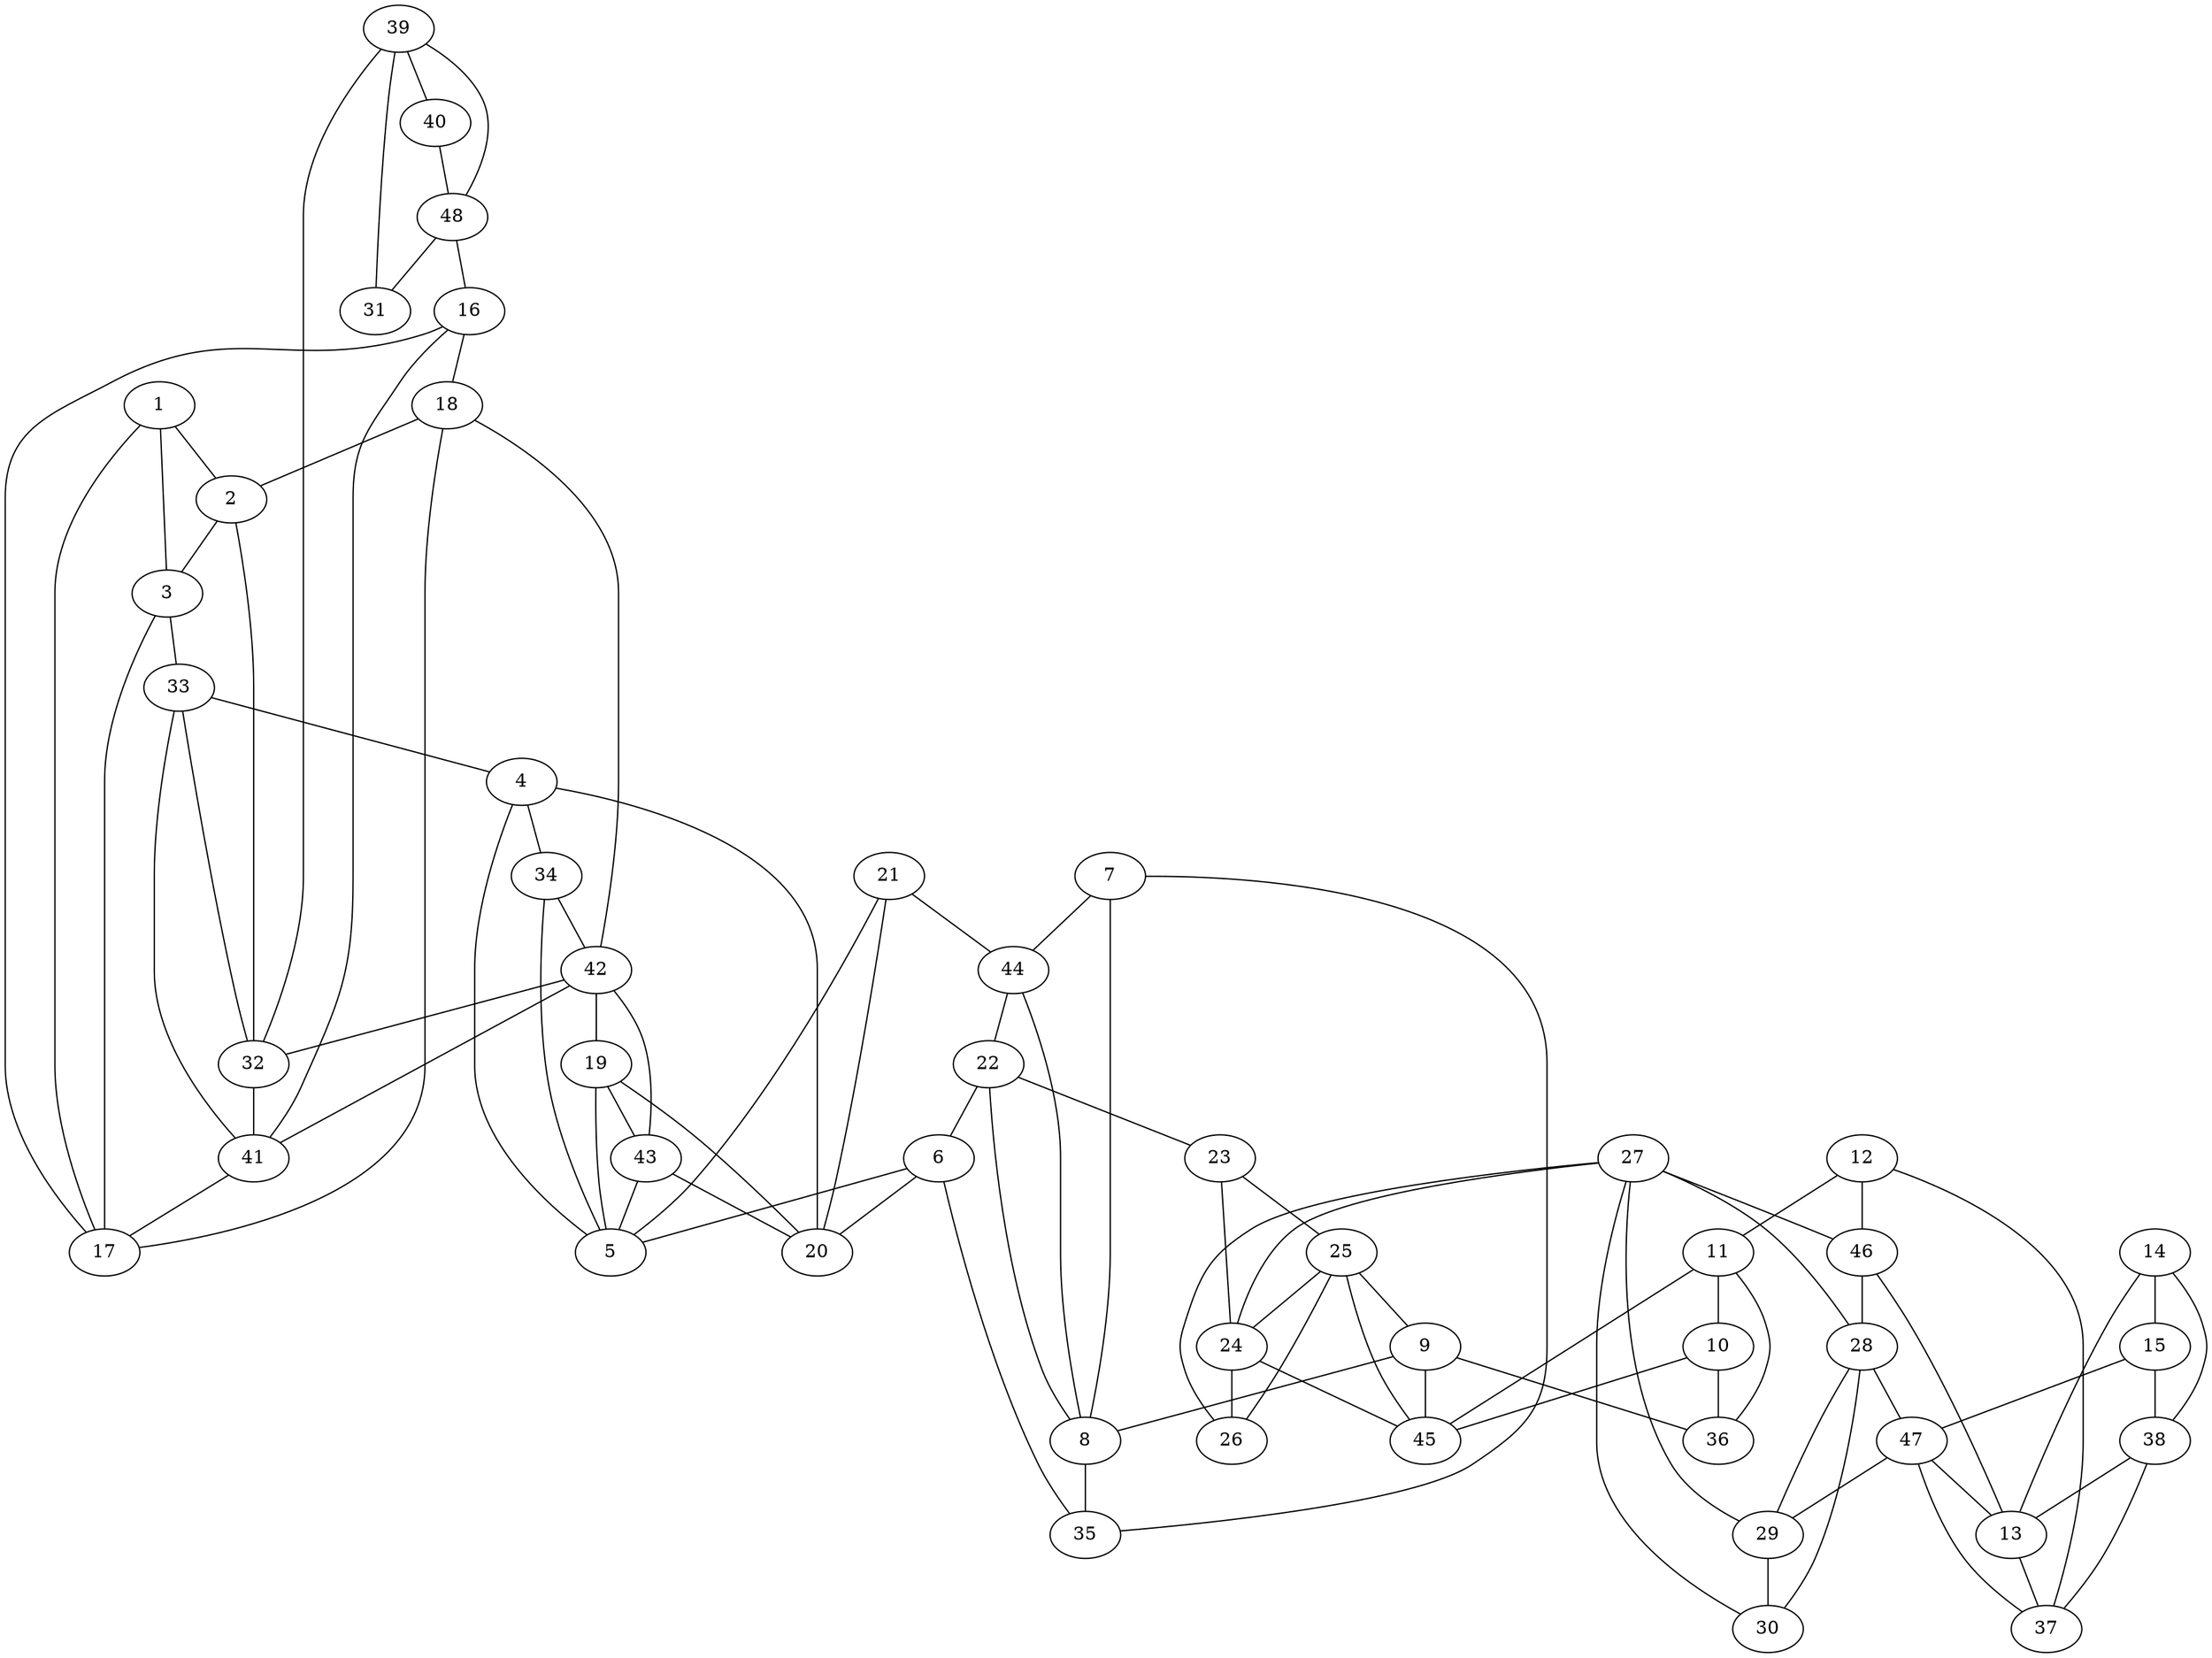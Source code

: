 graph pdb1r2t {
	1	 [aaLength=15,
		sequence=RKKNLGELITTLNAA,
		type=0];
	2	 [aaLength=3,
		sequence=PTA,
		type=0];
	1 -- 2	 [distance0="30.33071",
		frequency=1,
		type0=1];
	3	 [aaLength=9,
		sequence=YIDFARQKL,
		type=0];
	1 -- 3	 [distance0="31.64314",
		frequency=1,
		type0=2];
	17	 [aaLength=3,
		sequence=PTA,
		type=0];
	1 -- 17	 [distance0="32.83225",
		frequency=1,
		type0=3];
	2 -- 3	 [distance0="5.103199",
		distance1="0.0",
		frequency=2,
		type0=1,
		type1=5];
	3 -- 17	 [distance0="9.179636",
		frequency=1,
		type0=2];
	33	 [aaLength=5,
		sequence=IAVAA,
		type=1];
	3 -- 33	 [distance0="3.0",
		frequency=1,
		type0=4];
	4	 [aaLength=8,
		sequence=SPGMIKDC,
		type=0];
	5	 [aaLength=7,
		sequence=HSERRHV,
		type=0];
	4 -- 5	 [distance0="21.60835",
		frequency=1,
		type0=3];
	20	 [aaLength=7,
		sequence=HSERRHV,
		type=0];
	4 -- 20	 [distance0="16.14656",
		frequency=1,
		type0=1];
	34	 [aaLength=4,
		sequence=WVVL,
		type=1];
	4 -- 34	 [distance0="3.0",
		frequency=1,
		type0=4];
	6	 [aaLength=15,
		sequence=SDELIGQKVAHALSE,
		type=0];
	6 -- 5	 [distance0="14.68825",
		frequency=1,
		type0=1];
	6 -- 20	 [distance0="15.9164",
		frequency=1,
		type0=2];
	35	 [aaLength=6,
		sequence=GVIACI,
		type=1];
	6 -- 35	 [distance0="2.0",
		frequency=1,
		type0=4];
	7	 [aaLength=7,
		sequence=KLDEREA,
		type=0];
	7 -- 35	 [distance0="10.97694",
		frequency=1,
		type0=1];
	44	 [aaLength=6,
		sequence=GVIACI,
		type=1];
	7 -- 44	 [distance0="10.97694",
		frequency=1,
		type0=2];
	8	 [aaLength=16,
		sequence=ITEKVVFEQTKVIADN,
		type=0];
	8 -- 7	 [distance0="13.45554",
		frequency=1,
		type0=1];
	8 -- 35	 [distance0="21.40734",
		frequency=1,
		type0=3];
	9	 [aaLength=3,
		sequence=DWS,
		type=0];
	9 -- 8	 [distance0="18.87684",
		frequency=1,
		type0=1];
	36	 [aaLength=5,
		sequence=VVLAY,
		type=1];
	9 -- 36	 [distance0="19.89605",
		distance1="1.0",
		frequency=2,
		type0=2,
		type1=4];
	45	 [aaLength=5,
		sequence=VVLAY,
		type=1];
	9 -- 45	 [distance0="19.89605",
		frequency=1,
		type0=3];
	10	 [aaLength=5,
		sequence=PVWAI,
		type=0];
	10 -- 36	 [distance0="13.53583",
		frequency=1,
		type0=1];
	10 -- 45	 [distance0="13.53583",
		frequency=1,
		type0=2];
	11	 [aaLength=20,
		sequence=TPQQAQEVHEKLRGWLKSNV,
		type=0];
	11 -- 10	 [distance0="16.12952",
		frequency=1,
		type0=1];
	11 -- 36	 [distance0="17.24633",
		frequency=1,
		type0=2];
	11 -- 45	 [distance0="17.24633",
		frequency=1,
		type0=3];
	12	 [aaLength=8,
		sequence=SDAVAQST,
		type=0];
	12 -- 11	 [distance0="23.28983",
		frequency=1,
		type0=3];
	37	 [aaLength=3,
		sequence=IIY,
		type=1];
	12 -- 37	 [distance0="17.30543",
		distance1="1.0",
		frequency=2,
		type0=1,
		type1=4];
	46	 [aaLength=3,
		sequence=IIY,
		type=1];
	12 -- 46	 [distance0="17.30543",
		frequency=1,
		type0=2];
	13	 [aaLength=7,
		sequence=TCKELAS,
		type=0];
	13 -- 37	 [distance0="16.81263",
		frequency=1,
		type0=1];
	13 -- 46	 [distance0="16.81263",
		frequency=1,
		type0=2];
	14	 [aaLength=6,
		sequence=GGASLK,
		type=0];
	15	 [aaLength=8,
		sequence=PEFVDIIN,
		type=0];
	14 -- 15	 [distance0="6.025333",
		distance1="0.0",
		frequency=2,
		type0=1,
		type1=5];
	14 -- 13	 [distance0="22.71901",
		frequency=1,
		type0=2];
	38	 [aaLength=4,
		sequence=GFLV,
		type=1];
	14 -- 38	 [distance0="25.69272",
		frequency=1,
		type0=3];
	15 -- 38	 [distance0="26.76614",
		frequency=1,
		type0=2];
	47	 [aaLength=4,
		sequence=GFLV,
		type=1];
	15 -- 47	 [distance0="26.76614",
		frequency=1,
		type0=3];
	16	 [aaLength=15,
		sequence=RKKNLGELITTLNAA,
		type=0];
	16 -- 17	 [distance0="31.17039",
		frequency=1,
		type0=1];
	18	 [aaLength=9,
		sequence=YIDFARQKL,
		type=0];
	16 -- 18	 [distance0="31.62981",
		frequency=1,
		type0=2];
	41	 [aaLength=6,
		sequence=TEVVCA,
		type=1];
	16 -- 41	 [distance0="5.0",
		frequency=1,
		type0=4];
	18 -- 2	 [distance0="14.32818",
		frequency=1,
		type0=2];
	18 -- 17	 [distance0="9.157554",
		frequency=1,
		type0=1];
	42	 [aaLength=4,
		sequence=AVAA,
		type=1];
	18 -- 42	 [distance0="4.0",
		frequency=1,
		type0=4];
	19	 [aaLength=8,
		sequence=SPGMIKDC,
		type=0];
	19 -- 5	 [distance0="24.55948",
		frequency=1,
		type0=3];
	19 -- 20	 [distance0="22.2708",
		frequency=1,
		type0=2];
	43	 [aaLength=4,
		sequence=WVVL,
		type=1];
	19 -- 43	 [distance0="3.0",
		frequency=1,
		type0=4];
	21	 [aaLength=15,
		sequence=SDELIGQKVAHALSE,
		type=0];
	21 -- 5	 [distance0="18.5829",
		frequency=1,
		type0=2];
	21 -- 20	 [distance0="15.83938",
		frequency=1,
		type0=1];
	21 -- 44	 [distance0="2.0",
		frequency=1,
		type0=4];
	22	 [aaLength=7,
		sequence=KLDEREA,
		type=0];
	22 -- 8	 [distance0="30.72407",
		frequency=1,
		type0=3];
	22 -- 6	 [distance0="28.74689",
		frequency=1,
		type0=2];
	23	 [aaLength=16,
		sequence=ITEKVVFEQTKVIADN,
		type=0];
	22 -- 23	 [distance0="15.09963",
		distance1="1.0",
		frequency=2,
		type0=1,
		type1=4];
	25	 [aaLength=5,
		sequence=PVWAI,
		type=0];
	23 -- 25	 [distance0="31.91581",
		frequency=1,
		type0=3];
	24	 [aaLength=3,
		sequence=DWS,
		type=0];
	24 -- 23	 [distance0="23.43206",
		frequency=1,
		type0=1];
	26	 [aaLength=20,
		sequence=TPQQAQEVHEKLRGWLKSNV,
		type=0];
	24 -- 26	 [distance0="25.98396",
		frequency=1,
		type0=2];
	24 -- 45	 [distance0="1.0",
		frequency=1,
		type0=4];
	25 -- 9	 [distance0="30.00677",
		frequency=1,
		type0=3];
	25 -- 24	 [distance0="28.73322",
		frequency=1,
		type0=2];
	25 -- 26	 [distance0="20.30379",
		distance1="6.0",
		frequency=2,
		type0=1,
		type1=4];
	27	 [aaLength=8,
		sequence=SDAVAQST,
		type=0];
	27 -- 24	 [distance0="41.20775",
		frequency=1,
		type0=3];
	27 -- 26	 [distance0="23.97718",
		frequency=1,
		type0=1];
	28	 [aaLength=7,
		sequence=TCKELAS,
		type=0];
	27 -- 28	 [distance0="30.69945",
		frequency=1,
		type0=2];
	27 -- 46	 [distance0="1.0",
		frequency=1,
		type0=4];
	29	 [aaLength=6,
		sequence=GGASLK,
		type=0];
	28 -- 29	 [distance0="19.42691",
		frequency=1,
		type0=1];
	30	 [aaLength=8,
		sequence=PEFVDIIN,
		type=0];
	28 -- 30	 [distance0="22.71137",
		frequency=1,
		type0=2];
	28 -- 47	 [distance0="5.0",
		frequency=1,
		type0=4];
	29 -- 27	 [distance0="41.67676",
		frequency=1,
		type0=3];
	29 -- 30	 [distance0="10.87464",
		distance1="0.0",
		frequency=2,
		type0=1,
		type1=5];
	30 -- 27	 [distance0="45.05642",
		frequency=1,
		type0=3];
	31	 [aaLength=6,
		sequence=FFVGGN,
		type=1];
	39	 [aaLength=6,
		sequence=FFVGGN,
		type=1];
	31 -- 39	 [distance0="0.0",
		distance1="0.0",
		frequency=2,
		type0=1,
		type1=5];
	32	 [aaLength=6,
		sequence=TEVVCA,
		type=1];
	32 -- 2	 [distance0="1.0",
		frequency=1,
		type0=4];
	32 -- 33	 [distance0="22.0",
		frequency=1,
		type0=2];
	32 -- 41	 [distance0="0.0",
		frequency=1,
		type0=1];
	33 -- 4	 [distance0="15.0",
		frequency=1,
		type0=4];
	34 -- 5	 [distance0="24.46978",
		distance1="1.0",
		frequency=2,
		type0=2,
		type1=4];
	34 -- 42	 [distance0="30.0",
		frequency=1,
		type0=3];
	38 -- 13	 [distance0="18.07386",
		frequency=1,
		type0=2];
	38 -- 37	 [distance0="22.0",
		frequency=1,
		type0=3];
	39 -- 32	 [distance0="25.0",
		frequency=1,
		type0=4];
	40	 [aaLength=6,
		sequence=FFVGGN,
		type=1];
	39 -- 40	 [distance0="0.0",
		frequency=1,
		type0=2];
	48	 [aaLength=6,
		sequence=FFVGGN,
		type=1];
	40 -- 48	 [distance0="0.0",
		distance1="0.0",
		frequency=2,
		type0=3,
		type1=5];
	41 -- 17	 [distance0="1.0",
		frequency=1,
		type0=4];
	41 -- 33	 [distance0="22.0",
		frequency=1,
		type0=2];
	41 -- 42	 [distance0="23.0",
		frequency=1,
		type0=3];
	42 -- 19	 [distance0="15.0",
		frequency=1,
		type0=4];
	42 -- 32	 [distance0="23.0",
		frequency=1,
		type0=2];
	43 -- 5	 [distance0="24.46978",
		frequency=1,
		type0=2];
	43 -- 20	 [distance0="1.0",
		frequency=1,
		type0=4];
	43 -- 42	 [distance0="30.0",
		frequency=1,
		type0=3];
	44 -- 8	 [distance0="21.40734",
		frequency=1,
		type0=3];
	44 -- 22	 [distance0="2.0",
		frequency=1,
		type0=4];
	45 -- 25	 [distance0="1.0",
		frequency=1,
		type0=4];
	46 -- 28	 [distance0="7.0",
		frequency=1,
		type0=4];
	47 -- 13	 [distance0="18.07386",
		frequency=1,
		type0=2];
	47 -- 29	 [distance0="0.0",
		frequency=1,
		type0=5];
	47 -- 37	 [distance0="22.0",
		frequency=1,
		type0=3];
	48 -- 16	 [distance0="5.0",
		frequency=1,
		type0=4];
	48 -- 31	 [distance0="0.0",
		frequency=1,
		type0=1];
	48 -- 39	 [distance0="0.0",
		frequency=1,
		type0=2];
}
